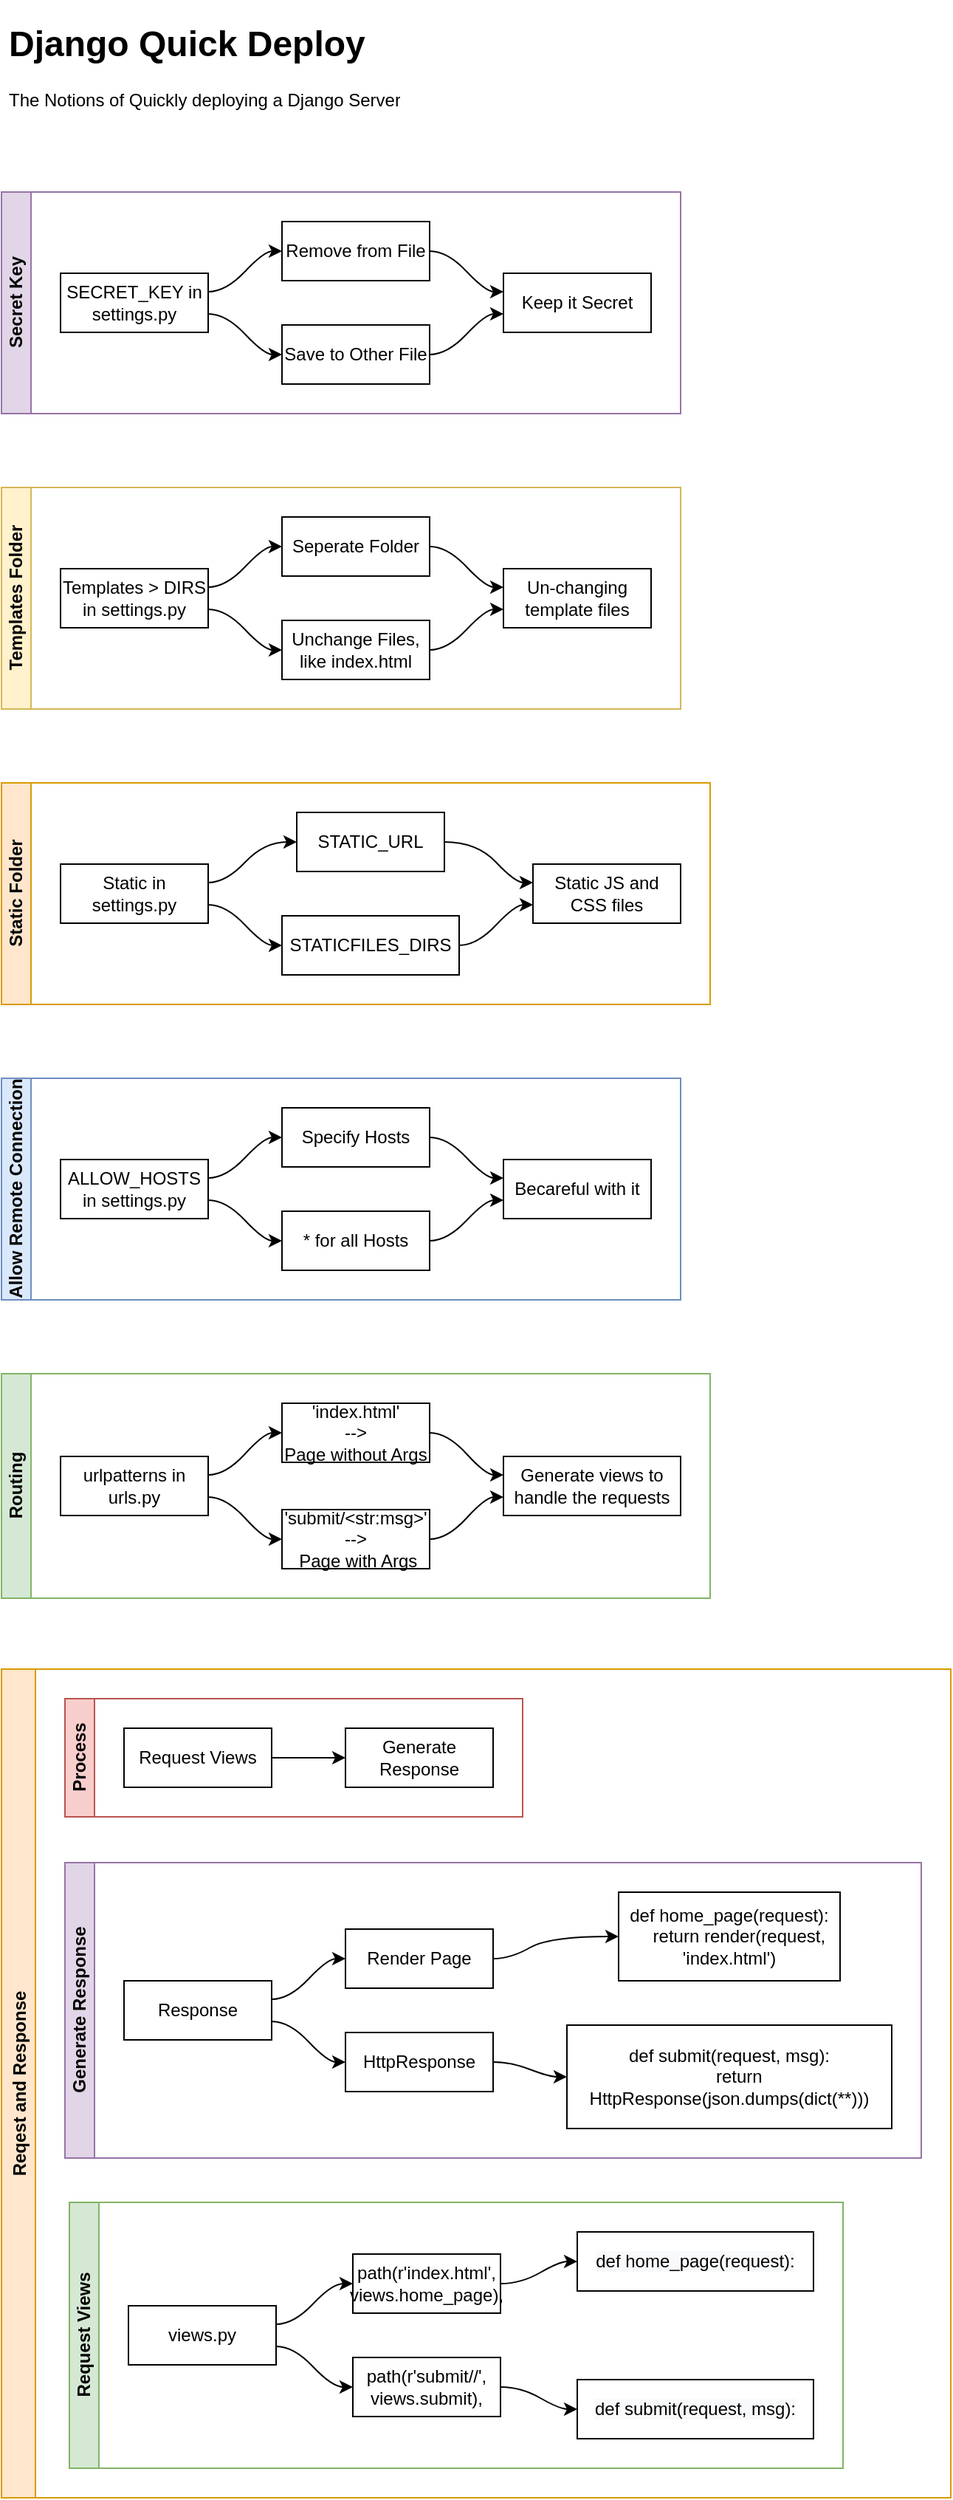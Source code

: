 <mxfile>
    <diagram id="ZZju-jN9Fk-AYxQa7jEs" name="Page-1">
        <mxGraphModel dx="747" dy="928" grid="1" gridSize="10" guides="1" tooltips="1" connect="1" arrows="1" fold="1" page="1" pageScale="1" pageWidth="827" pageHeight="1169" math="0" shadow="0">
            <root>
                <mxCell id="0"/>
                <mxCell id="1" parent="0"/>
                <mxCell id="2" value="&lt;h1&gt;Django Quick Deploy&lt;/h1&gt;&lt;p&gt;The Notions of Quickly deploying a Django Server&lt;/p&gt;" style="text;html=1;strokeColor=none;fillColor=none;spacing=5;spacingTop=-20;whiteSpace=wrap;overflow=hidden;rounded=0;" vertex="1" parent="1">
                    <mxGeometry x="120" y="40" width="460" height="80" as="geometry"/>
                </mxCell>
                <mxCell id="9" value="Secret Key" style="swimlane;html=1;startSize=20;horizontal=0;childLayout=flowLayout;flowOrientation=west;resizable=0;interRankCellSpacing=50;containerType=tree;fillColor=#e1d5e7;strokeColor=#9673a6;" vertex="1" parent="1">
                    <mxGeometry x="120" y="160" width="460" height="150" as="geometry"/>
                </mxCell>
                <mxCell id="10" value="SECRET_KEY in settings.py" style="whiteSpace=wrap;html=1;" vertex="1" parent="9">
                    <mxGeometry x="40" y="55" width="100" height="40" as="geometry"/>
                </mxCell>
                <mxCell id="11" value="Remove from File" style="whiteSpace=wrap;html=1;" vertex="1" parent="9">
                    <mxGeometry x="190" y="20" width="100" height="40" as="geometry"/>
                </mxCell>
                <mxCell id="12" value="" style="html=1;curved=1;noEdgeStyle=1;orthogonal=1;" edge="1" parent="9" source="10" target="11">
                    <mxGeometry relative="1" as="geometry">
                        <Array as="points">
                            <mxPoint x="152" y="67.5"/>
                            <mxPoint x="178" y="40"/>
                        </Array>
                    </mxGeometry>
                </mxCell>
                <mxCell id="13" value="Save to Other File" style="whiteSpace=wrap;html=1;" vertex="1" parent="9">
                    <mxGeometry x="190" y="90" width="100" height="40" as="geometry"/>
                </mxCell>
                <mxCell id="14" value="" style="html=1;curved=1;noEdgeStyle=1;orthogonal=1;" edge="1" parent="9" source="10" target="13">
                    <mxGeometry relative="1" as="geometry">
                        <Array as="points">
                            <mxPoint x="152" y="82.5"/>
                            <mxPoint x="178" y="110"/>
                        </Array>
                    </mxGeometry>
                </mxCell>
                <mxCell id="15" value="Keep it Secret" style="whiteSpace=wrap;html=1;" vertex="1" parent="9">
                    <mxGeometry x="340" y="55" width="100" height="40" as="geometry"/>
                </mxCell>
                <mxCell id="16" value="" style="html=1;curved=1;noEdgeStyle=1;orthogonal=1;" edge="1" parent="9" source="11" target="15">
                    <mxGeometry relative="1" as="geometry">
                        <Array as="points">
                            <mxPoint x="302" y="40"/>
                            <mxPoint x="328" y="67.5"/>
                        </Array>
                    </mxGeometry>
                </mxCell>
                <mxCell id="17" value="" style="html=1;curved=1;noEdgeStyle=1;orthogonal=1;" edge="1" parent="9" source="13" target="15">
                    <mxGeometry relative="1" as="geometry">
                        <Array as="points">
                            <mxPoint x="302" y="110"/>
                            <mxPoint x="328" y="82.5"/>
                        </Array>
                    </mxGeometry>
                </mxCell>
                <mxCell id="20" value="Templates Folder" style="swimlane;html=1;startSize=20;horizontal=0;childLayout=flowLayout;flowOrientation=west;resizable=0;interRankCellSpacing=50;containerType=tree;fillColor=#fff2cc;strokeColor=#d6b656;" vertex="1" parent="1">
                    <mxGeometry x="120" y="360" width="460" height="150" as="geometry"/>
                </mxCell>
                <mxCell id="21" value="Templates &amp;gt; DIRS in settings.py" style="whiteSpace=wrap;html=1;" vertex="1" parent="20">
                    <mxGeometry x="40" y="55" width="100" height="40" as="geometry"/>
                </mxCell>
                <mxCell id="22" value="Seperate Folder" style="whiteSpace=wrap;html=1;" vertex="1" parent="20">
                    <mxGeometry x="190" y="20" width="100" height="40" as="geometry"/>
                </mxCell>
                <mxCell id="23" value="" style="html=1;curved=1;noEdgeStyle=1;orthogonal=1;" edge="1" parent="20" source="21" target="22">
                    <mxGeometry relative="1" as="geometry">
                        <Array as="points">
                            <mxPoint x="152" y="67.5"/>
                            <mxPoint x="178" y="40"/>
                        </Array>
                    </mxGeometry>
                </mxCell>
                <mxCell id="24" value="Unchange Files, like index.html" style="whiteSpace=wrap;html=1;" vertex="1" parent="20">
                    <mxGeometry x="190" y="90" width="100" height="40" as="geometry"/>
                </mxCell>
                <mxCell id="25" value="" style="html=1;curved=1;noEdgeStyle=1;orthogonal=1;" edge="1" parent="20" source="21" target="24">
                    <mxGeometry relative="1" as="geometry">
                        <Array as="points">
                            <mxPoint x="152" y="82.5"/>
                            <mxPoint x="178" y="110"/>
                        </Array>
                    </mxGeometry>
                </mxCell>
                <mxCell id="26" value="Un-changing template files" style="whiteSpace=wrap;html=1;" vertex="1" parent="20">
                    <mxGeometry x="340" y="55" width="100" height="40" as="geometry"/>
                </mxCell>
                <mxCell id="27" value="" style="html=1;curved=1;noEdgeStyle=1;orthogonal=1;" edge="1" parent="20" source="22" target="26">
                    <mxGeometry relative="1" as="geometry">
                        <Array as="points">
                            <mxPoint x="302" y="40"/>
                            <mxPoint x="328" y="67.5"/>
                        </Array>
                    </mxGeometry>
                </mxCell>
                <mxCell id="28" value="" style="html=1;curved=1;noEdgeStyle=1;orthogonal=1;" edge="1" parent="20" source="24" target="26">
                    <mxGeometry relative="1" as="geometry">
                        <Array as="points">
                            <mxPoint x="302" y="110"/>
                            <mxPoint x="328" y="82.5"/>
                        </Array>
                    </mxGeometry>
                </mxCell>
                <mxCell id="29" value="Static Folder" style="swimlane;html=1;startSize=20;horizontal=0;childLayout=flowLayout;flowOrientation=west;resizable=0;interRankCellSpacing=50;containerType=tree;fillColor=#ffe6cc;strokeColor=#d79b00;" vertex="1" parent="1">
                    <mxGeometry x="120" y="560" width="480" height="150" as="geometry"/>
                </mxCell>
                <mxCell id="30" value="Static in settings.py" style="whiteSpace=wrap;html=1;" vertex="1" parent="29">
                    <mxGeometry x="40" y="55" width="100" height="40" as="geometry"/>
                </mxCell>
                <mxCell id="31" value="STATIC_URL" style="whiteSpace=wrap;html=1;" vertex="1" parent="29">
                    <mxGeometry x="200" y="20" width="100" height="40" as="geometry"/>
                </mxCell>
                <mxCell id="32" value="" style="html=1;curved=1;noEdgeStyle=1;orthogonal=1;" edge="1" parent="29" source="30" target="31">
                    <mxGeometry relative="1" as="geometry">
                        <Array as="points">
                            <mxPoint x="152" y="67.5"/>
                            <mxPoint x="178" y="40"/>
                        </Array>
                    </mxGeometry>
                </mxCell>
                <mxCell id="33" value="STATICFILES_DIRS" style="whiteSpace=wrap;html=1;" vertex="1" parent="29">
                    <mxGeometry x="190" y="90" width="120" height="40" as="geometry"/>
                </mxCell>
                <mxCell id="34" value="" style="html=1;curved=1;noEdgeStyle=1;orthogonal=1;" edge="1" parent="29" source="30" target="33">
                    <mxGeometry relative="1" as="geometry">
                        <Array as="points">
                            <mxPoint x="152" y="82.5"/>
                            <mxPoint x="178" y="110"/>
                        </Array>
                    </mxGeometry>
                </mxCell>
                <mxCell id="35" value="Static JS and CSS files" style="whiteSpace=wrap;html=1;" vertex="1" parent="29">
                    <mxGeometry x="360" y="55" width="100" height="40" as="geometry"/>
                </mxCell>
                <mxCell id="36" value="" style="html=1;curved=1;noEdgeStyle=1;orthogonal=1;" edge="1" parent="29" source="31" target="35">
                    <mxGeometry relative="1" as="geometry">
                        <Array as="points">
                            <mxPoint x="322" y="40"/>
                            <mxPoint x="348" y="67.5"/>
                        </Array>
                    </mxGeometry>
                </mxCell>
                <mxCell id="37" value="" style="html=1;curved=1;noEdgeStyle=1;orthogonal=1;" edge="1" parent="29" source="33" target="35">
                    <mxGeometry relative="1" as="geometry">
                        <Array as="points">
                            <mxPoint x="322" y="110"/>
                            <mxPoint x="348" y="82.5"/>
                        </Array>
                    </mxGeometry>
                </mxCell>
                <mxCell id="38" value="Allow Remote Connection" style="swimlane;html=1;startSize=20;horizontal=0;childLayout=flowLayout;flowOrientation=west;resizable=0;interRankCellSpacing=50;containerType=tree;fillColor=#dae8fc;strokeColor=#6c8ebf;" vertex="1" parent="1">
                    <mxGeometry x="120" y="760" width="460" height="150" as="geometry"/>
                </mxCell>
                <mxCell id="39" value="ALLOW_HOSTS in settings.py" style="whiteSpace=wrap;html=1;" vertex="1" parent="38">
                    <mxGeometry x="40" y="55" width="100" height="40" as="geometry"/>
                </mxCell>
                <mxCell id="40" value="Specify Hosts" style="whiteSpace=wrap;html=1;" vertex="1" parent="38">
                    <mxGeometry x="190" y="20" width="100" height="40" as="geometry"/>
                </mxCell>
                <mxCell id="41" value="" style="html=1;curved=1;noEdgeStyle=1;orthogonal=1;" edge="1" parent="38" source="39" target="40">
                    <mxGeometry relative="1" as="geometry">
                        <Array as="points">
                            <mxPoint x="152" y="67.5"/>
                            <mxPoint x="178" y="40"/>
                        </Array>
                    </mxGeometry>
                </mxCell>
                <mxCell id="42" value="* for all Hosts" style="whiteSpace=wrap;html=1;" vertex="1" parent="38">
                    <mxGeometry x="190" y="90" width="100" height="40" as="geometry"/>
                </mxCell>
                <mxCell id="43" value="" style="html=1;curved=1;noEdgeStyle=1;orthogonal=1;" edge="1" parent="38" source="39" target="42">
                    <mxGeometry relative="1" as="geometry">
                        <Array as="points">
                            <mxPoint x="152" y="82.5"/>
                            <mxPoint x="178" y="110"/>
                        </Array>
                    </mxGeometry>
                </mxCell>
                <mxCell id="44" value="Becareful with it" style="whiteSpace=wrap;html=1;" vertex="1" parent="38">
                    <mxGeometry x="340" y="55" width="100" height="40" as="geometry"/>
                </mxCell>
                <mxCell id="45" value="" style="html=1;curved=1;noEdgeStyle=1;orthogonal=1;" edge="1" parent="38" source="40" target="44">
                    <mxGeometry relative="1" as="geometry">
                        <Array as="points">
                            <mxPoint x="302" y="40"/>
                            <mxPoint x="328" y="67.5"/>
                        </Array>
                    </mxGeometry>
                </mxCell>
                <mxCell id="46" value="" style="html=1;curved=1;noEdgeStyle=1;orthogonal=1;" edge="1" parent="38" source="42" target="44">
                    <mxGeometry relative="1" as="geometry">
                        <Array as="points">
                            <mxPoint x="302" y="110"/>
                            <mxPoint x="328" y="82.5"/>
                        </Array>
                    </mxGeometry>
                </mxCell>
                <mxCell id="47" value="Routing" style="swimlane;html=1;startSize=20;horizontal=0;childLayout=flowLayout;flowOrientation=west;resizable=0;interRankCellSpacing=50;containerType=tree;fillColor=#d5e8d4;strokeColor=#82b366;" vertex="1" parent="1">
                    <mxGeometry x="120" y="960" width="480" height="152" as="geometry"/>
                </mxCell>
                <mxCell id="48" value="urlpatterns in urls.py" style="whiteSpace=wrap;html=1;" vertex="1" parent="47">
                    <mxGeometry x="40" y="56" width="100" height="40" as="geometry"/>
                </mxCell>
                <mxCell id="49" value="'index.html' &lt;br&gt;--&amp;gt; &lt;br&gt;Page without Args" style="whiteSpace=wrap;html=1;" vertex="1" parent="47">
                    <mxGeometry x="190" y="20" width="100" height="40" as="geometry"/>
                </mxCell>
                <mxCell id="50" value="" style="html=1;curved=1;noEdgeStyle=1;orthogonal=1;" edge="1" parent="47" source="48" target="49">
                    <mxGeometry relative="1" as="geometry">
                        <Array as="points">
                            <mxPoint x="152" y="68.5"/>
                            <mxPoint x="178" y="40"/>
                        </Array>
                    </mxGeometry>
                </mxCell>
                <mxCell id="51" value="'submit/&amp;lt;str:msg&amp;gt;' --&amp;gt;&lt;br&gt;&amp;nbsp;Page with Args" style="whiteSpace=wrap;html=1;" vertex="1" parent="47">
                    <mxGeometry x="190" y="92" width="100" height="40" as="geometry"/>
                </mxCell>
                <mxCell id="52" value="" style="html=1;curved=1;noEdgeStyle=1;orthogonal=1;" edge="1" parent="47" source="48" target="51">
                    <mxGeometry relative="1" as="geometry">
                        <Array as="points">
                            <mxPoint x="152" y="83.5"/>
                            <mxPoint x="178" y="112"/>
                        </Array>
                    </mxGeometry>
                </mxCell>
                <mxCell id="53" value="Generate views to handle the requests" style="whiteSpace=wrap;html=1;" vertex="1" parent="47">
                    <mxGeometry x="340" y="56" width="120" height="40" as="geometry"/>
                </mxCell>
                <mxCell id="54" value="" style="html=1;curved=1;noEdgeStyle=1;orthogonal=1;" edge="1" parent="47" source="49" target="53">
                    <mxGeometry relative="1" as="geometry">
                        <Array as="points">
                            <mxPoint x="302" y="40"/>
                            <mxPoint x="328" y="68.5"/>
                        </Array>
                    </mxGeometry>
                </mxCell>
                <mxCell id="55" value="" style="html=1;curved=1;noEdgeStyle=1;orthogonal=1;" edge="1" parent="47" source="51" target="53">
                    <mxGeometry relative="1" as="geometry">
                        <Array as="points">
                            <mxPoint x="302" y="112"/>
                            <mxPoint x="328" y="83.5"/>
                        </Array>
                    </mxGeometry>
                </mxCell>
                <mxCell id="119" value="Reqest and Response" style="swimlane;horizontal=0;fillColor=#ffe6cc;strokeColor=#d79b00;" vertex="1" parent="1">
                    <mxGeometry x="120" y="1160" width="643" height="561" as="geometry"/>
                </mxCell>
                <mxCell id="71" value="Generate Response" style="swimlane;html=1;startSize=20;horizontal=0;childLayout=flowLayout;flowOrientation=west;resizable=0;interRankCellSpacing=50;containerType=tree;fillColor=#e1d5e7;strokeColor=#9673a6;" vertex="1" parent="119">
                    <mxGeometry x="43" y="131" width="580" height="200" as="geometry"/>
                </mxCell>
                <mxCell id="72" value="Response" style="whiteSpace=wrap;html=1;" vertex="1" parent="71">
                    <mxGeometry x="40" y="80" width="100" height="40" as="geometry"/>
                </mxCell>
                <mxCell id="73" value="Render Page" style="whiteSpace=wrap;html=1;" vertex="1" parent="71">
                    <mxGeometry x="190" y="45" width="100" height="40" as="geometry"/>
                </mxCell>
                <mxCell id="74" value="" style="html=1;curved=1;noEdgeStyle=1;orthogonal=1;" edge="1" parent="71" source="72" target="73">
                    <mxGeometry relative="1" as="geometry">
                        <Array as="points">
                            <mxPoint x="152" y="92.5"/>
                            <mxPoint x="178" y="65"/>
                        </Array>
                    </mxGeometry>
                </mxCell>
                <mxCell id="75" value="HttpResponse" style="whiteSpace=wrap;html=1;" vertex="1" parent="71">
                    <mxGeometry x="190" y="115" width="100" height="40" as="geometry"/>
                </mxCell>
                <mxCell id="76" value="" style="html=1;curved=1;noEdgeStyle=1;orthogonal=1;" edge="1" parent="71" source="72" target="75">
                    <mxGeometry relative="1" as="geometry">
                        <Array as="points">
                            <mxPoint x="152" y="107.5"/>
                            <mxPoint x="178" y="135"/>
                        </Array>
                    </mxGeometry>
                </mxCell>
                <mxCell id="80" value="" style="html=1;curved=1;noEdgeStyle=1;orthogonal=1;" edge="1" target="81" source="73" parent="71">
                    <mxGeometry relative="1" as="geometry">
                        <mxPoint x="2600" y="2767.5" as="sourcePoint"/>
                        <Array as="points">
                            <mxPoint x="302" y="65"/>
                            <mxPoint x="328" y="50"/>
                        </Array>
                    </mxGeometry>
                </mxCell>
                <mxCell id="81" value="def home_page(request):&#10;    return render(request, 'index.html')" style="whiteSpace=wrap;html=1;" vertex="1" parent="71">
                    <mxGeometry x="375" y="20" width="150" height="60" as="geometry"/>
                </mxCell>
                <mxCell id="82" value="" style="html=1;curved=1;noEdgeStyle=1;orthogonal=1;" edge="1" target="83" source="75" parent="71">
                    <mxGeometry relative="1" as="geometry">
                        <mxPoint x="2360" y="2652.5" as="sourcePoint"/>
                        <Array as="points">
                            <mxPoint x="302" y="135"/>
                            <mxPoint x="328" y="145"/>
                        </Array>
                    </mxGeometry>
                </mxCell>
                <mxCell id="83" value="def submit(request, msg):&lt;br&gt;&amp;nbsp; &amp;nbsp; return HttpResponse(json.dumps(dict(**)))" style="whiteSpace=wrap;html=1;" vertex="1" parent="71">
                    <mxGeometry x="340" y="110" width="220" height="70" as="geometry"/>
                </mxCell>
                <mxCell id="108" value="Process" style="swimlane;html=1;startSize=20;horizontal=0;childLayout=flowLayout;flowOrientation=west;resizable=0;interRankCellSpacing=50;containerType=tree;fillColor=#f8cecc;strokeColor=#b85450;" vertex="1" parent="119">
                    <mxGeometry x="43" y="20" width="310" height="80" as="geometry"/>
                </mxCell>
                <mxCell id="109" value="Request Views" style="whiteSpace=wrap;html=1;" vertex="1" parent="108">
                    <mxGeometry x="40" y="20" width="100" height="40" as="geometry"/>
                </mxCell>
                <mxCell id="110" value="Generate Response" style="whiteSpace=wrap;html=1;" vertex="1" parent="108">
                    <mxGeometry x="190" y="20" width="100" height="40" as="geometry"/>
                </mxCell>
                <mxCell id="111" value="" style="html=1;curved=1;noEdgeStyle=1;orthogonal=1;" edge="1" parent="108" source="109" target="110">
                    <mxGeometry relative="1" as="geometry">
                        <Array as="points">
                            <mxPoint x="152" y="40"/>
                            <mxPoint x="178" y="40"/>
                        </Array>
                    </mxGeometry>
                </mxCell>
                <mxCell id="84" value="Request Views" style="swimlane;html=1;startSize=20;horizontal=0;childLayout=flowLayout;flowOrientation=west;resizable=0;interRankCellSpacing=50;containerType=tree;fillColor=#d5e8d4;strokeColor=#82b366;" vertex="1" parent="119">
                    <mxGeometry x="46" y="361" width="524" height="180" as="geometry"/>
                </mxCell>
                <mxCell id="85" value="views.py" style="whiteSpace=wrap;html=1;" vertex="1" parent="84">
                    <mxGeometry x="40" y="70" width="100" height="40" as="geometry"/>
                </mxCell>
                <mxCell id="86" value="path(r'index.html', views.home_page)," style="whiteSpace=wrap;html=1;" vertex="1" parent="84">
                    <mxGeometry x="192.0" y="35" width="100" height="40" as="geometry"/>
                </mxCell>
                <mxCell id="87" value="" style="html=1;curved=1;noEdgeStyle=1;orthogonal=1;" edge="1" parent="84" source="85" target="86">
                    <mxGeometry relative="1" as="geometry">
                        <Array as="points">
                            <mxPoint x="152" y="82.5"/>
                            <mxPoint x="178" y="55"/>
                        </Array>
                    </mxGeometry>
                </mxCell>
                <mxCell id="88" value="path(r'submit//', views.submit)," style="whiteSpace=wrap;html=1;" vertex="1" parent="84">
                    <mxGeometry x="192" y="105" width="100" height="40" as="geometry"/>
                </mxCell>
                <mxCell id="89" value="" style="html=1;curved=1;noEdgeStyle=1;orthogonal=1;" edge="1" parent="84" source="85" target="88">
                    <mxGeometry relative="1" as="geometry">
                        <Array as="points">
                            <mxPoint x="152" y="97.5"/>
                            <mxPoint x="178" y="125"/>
                        </Array>
                    </mxGeometry>
                </mxCell>
                <mxCell id="93" value="" style="html=1;curved=1;noEdgeStyle=1;orthogonal=1;" edge="1" target="94" source="86" parent="84">
                    <mxGeometry relative="1" as="geometry">
                        <mxPoint x="1570" y="1563" as="sourcePoint"/>
                        <Array as="points">
                            <mxPoint x="306" y="55"/>
                            <mxPoint x="332" y="40"/>
                        </Array>
                    </mxGeometry>
                </mxCell>
                <mxCell id="94" value="&#10;&#10;&lt;span style=&quot;color: rgb(0, 0, 0); font-family: helvetica; font-size: 12px; font-style: normal; font-weight: 400; letter-spacing: normal; text-align: center; text-indent: 0px; text-transform: none; word-spacing: 0px; background-color: rgb(248, 249, 250); display: inline; float: none;&quot;&gt;def home_page(request):&lt;/span&gt;&#10;&#10;" style="whiteSpace=wrap;html=1;" vertex="1" parent="84">
                    <mxGeometry x="344" y="20" width="160" height="40" as="geometry"/>
                </mxCell>
                <mxCell id="95" value="" style="html=1;curved=1;noEdgeStyle=1;orthogonal=1;" edge="1" target="96" source="88" parent="84">
                    <mxGeometry relative="1" as="geometry">
                        <mxPoint x="1530" y="1558" as="sourcePoint"/>
                        <Array as="points">
                            <mxPoint x="306" y="125"/>
                            <mxPoint x="332" y="140"/>
                        </Array>
                    </mxGeometry>
                </mxCell>
                <mxCell id="96" value="&#10;&#10;&lt;span style=&quot;color: rgb(0, 0, 0); font-family: helvetica; font-size: 12px; font-style: normal; font-weight: 400; letter-spacing: normal; text-align: center; text-indent: 0px; text-transform: none; word-spacing: 0px; background-color: rgb(248, 249, 250); display: inline; float: none;&quot;&gt;def submit(request, msg):&lt;/span&gt;&#10;&#10;" style="whiteSpace=wrap;html=1;" vertex="1" parent="84">
                    <mxGeometry x="344" y="120" width="160" height="40" as="geometry"/>
                </mxCell>
            </root>
        </mxGraphModel>
    </diagram>
</mxfile>